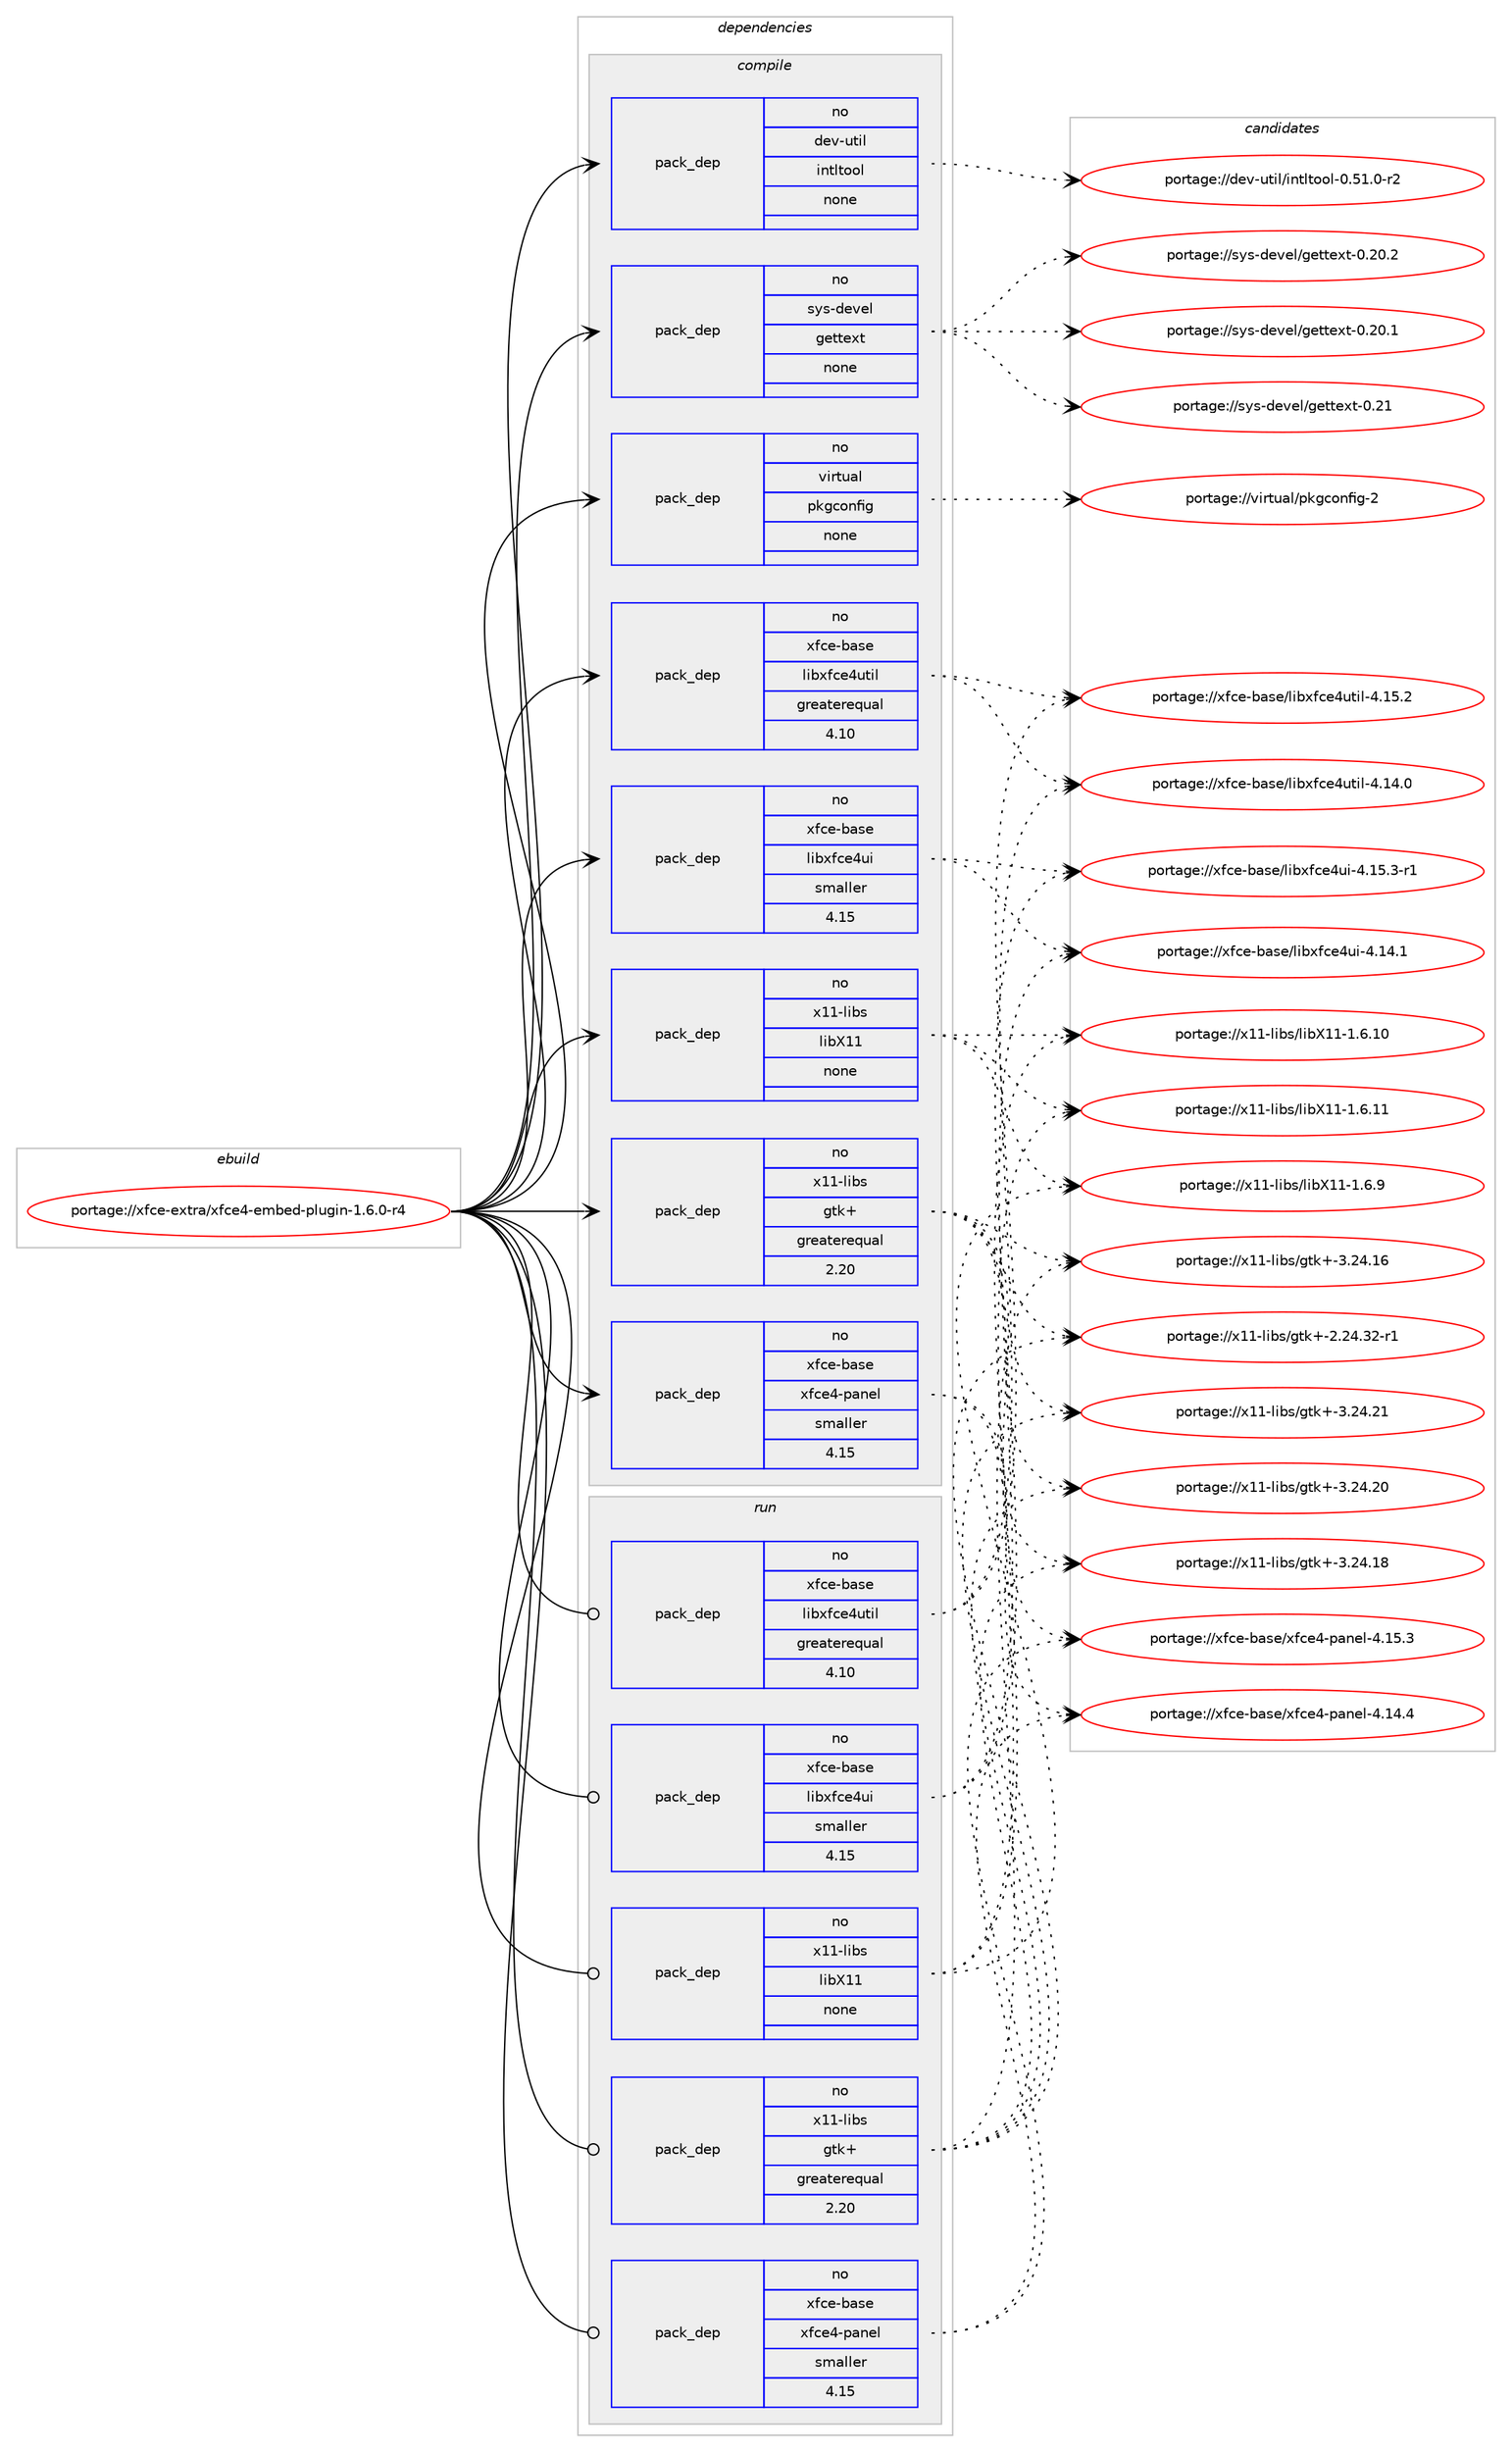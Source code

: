 digraph prolog {

# *************
# Graph options
# *************

newrank=true;
concentrate=true;
compound=true;
graph [rankdir=LR,fontname=Helvetica,fontsize=10,ranksep=1.5];#, ranksep=2.5, nodesep=0.2];
edge  [arrowhead=vee];
node  [fontname=Helvetica,fontsize=10];

# **********
# The ebuild
# **********

subgraph cluster_leftcol {
color=gray;
rank=same;
label=<<i>ebuild</i>>;
id [label="portage://xfce-extra/xfce4-embed-plugin-1.6.0-r4", color=red, width=4, href="../xfce-extra/xfce4-embed-plugin-1.6.0-r4.svg"];
}

# ****************
# The dependencies
# ****************

subgraph cluster_midcol {
color=gray;
label=<<i>dependencies</i>>;
subgraph cluster_compile {
fillcolor="#eeeeee";
style=filled;
label=<<i>compile</i>>;
subgraph pack149 {
dependency154 [label=<<TABLE BORDER="0" CELLBORDER="1" CELLSPACING="0" CELLPADDING="4" WIDTH="220"><TR><TD ROWSPAN="6" CELLPADDING="30">pack_dep</TD></TR><TR><TD WIDTH="110">no</TD></TR><TR><TD>dev-util</TD></TR><TR><TD>intltool</TD></TR><TR><TD>none</TD></TR><TR><TD></TD></TR></TABLE>>, shape=none, color=blue];
}
id:e -> dependency154:w [weight=20,style="solid",arrowhead="vee"];
subgraph pack150 {
dependency155 [label=<<TABLE BORDER="0" CELLBORDER="1" CELLSPACING="0" CELLPADDING="4" WIDTH="220"><TR><TD ROWSPAN="6" CELLPADDING="30">pack_dep</TD></TR><TR><TD WIDTH="110">no</TD></TR><TR><TD>sys-devel</TD></TR><TR><TD>gettext</TD></TR><TR><TD>none</TD></TR><TR><TD></TD></TR></TABLE>>, shape=none, color=blue];
}
id:e -> dependency155:w [weight=20,style="solid",arrowhead="vee"];
subgraph pack151 {
dependency156 [label=<<TABLE BORDER="0" CELLBORDER="1" CELLSPACING="0" CELLPADDING="4" WIDTH="220"><TR><TD ROWSPAN="6" CELLPADDING="30">pack_dep</TD></TR><TR><TD WIDTH="110">no</TD></TR><TR><TD>virtual</TD></TR><TR><TD>pkgconfig</TD></TR><TR><TD>none</TD></TR><TR><TD></TD></TR></TABLE>>, shape=none, color=blue];
}
id:e -> dependency156:w [weight=20,style="solid",arrowhead="vee"];
subgraph pack152 {
dependency157 [label=<<TABLE BORDER="0" CELLBORDER="1" CELLSPACING="0" CELLPADDING="4" WIDTH="220"><TR><TD ROWSPAN="6" CELLPADDING="30">pack_dep</TD></TR><TR><TD WIDTH="110">no</TD></TR><TR><TD>x11-libs</TD></TR><TR><TD>gtk+</TD></TR><TR><TD>greaterequal</TD></TR><TR><TD>2.20</TD></TR></TABLE>>, shape=none, color=blue];
}
id:e -> dependency157:w [weight=20,style="solid",arrowhead="vee"];
subgraph pack153 {
dependency158 [label=<<TABLE BORDER="0" CELLBORDER="1" CELLSPACING="0" CELLPADDING="4" WIDTH="220"><TR><TD ROWSPAN="6" CELLPADDING="30">pack_dep</TD></TR><TR><TD WIDTH="110">no</TD></TR><TR><TD>x11-libs</TD></TR><TR><TD>libX11</TD></TR><TR><TD>none</TD></TR><TR><TD></TD></TR></TABLE>>, shape=none, color=blue];
}
id:e -> dependency158:w [weight=20,style="solid",arrowhead="vee"];
subgraph pack154 {
dependency159 [label=<<TABLE BORDER="0" CELLBORDER="1" CELLSPACING="0" CELLPADDING="4" WIDTH="220"><TR><TD ROWSPAN="6" CELLPADDING="30">pack_dep</TD></TR><TR><TD WIDTH="110">no</TD></TR><TR><TD>xfce-base</TD></TR><TR><TD>libxfce4ui</TD></TR><TR><TD>smaller</TD></TR><TR><TD>4.15</TD></TR></TABLE>>, shape=none, color=blue];
}
id:e -> dependency159:w [weight=20,style="solid",arrowhead="vee"];
subgraph pack155 {
dependency160 [label=<<TABLE BORDER="0" CELLBORDER="1" CELLSPACING="0" CELLPADDING="4" WIDTH="220"><TR><TD ROWSPAN="6" CELLPADDING="30">pack_dep</TD></TR><TR><TD WIDTH="110">no</TD></TR><TR><TD>xfce-base</TD></TR><TR><TD>libxfce4util</TD></TR><TR><TD>greaterequal</TD></TR><TR><TD>4.10</TD></TR></TABLE>>, shape=none, color=blue];
}
id:e -> dependency160:w [weight=20,style="solid",arrowhead="vee"];
subgraph pack156 {
dependency161 [label=<<TABLE BORDER="0" CELLBORDER="1" CELLSPACING="0" CELLPADDING="4" WIDTH="220"><TR><TD ROWSPAN="6" CELLPADDING="30">pack_dep</TD></TR><TR><TD WIDTH="110">no</TD></TR><TR><TD>xfce-base</TD></TR><TR><TD>xfce4-panel</TD></TR><TR><TD>smaller</TD></TR><TR><TD>4.15</TD></TR></TABLE>>, shape=none, color=blue];
}
id:e -> dependency161:w [weight=20,style="solid",arrowhead="vee"];
}
subgraph cluster_compileandrun {
fillcolor="#eeeeee";
style=filled;
label=<<i>compile and run</i>>;
}
subgraph cluster_run {
fillcolor="#eeeeee";
style=filled;
label=<<i>run</i>>;
subgraph pack157 {
dependency162 [label=<<TABLE BORDER="0" CELLBORDER="1" CELLSPACING="0" CELLPADDING="4" WIDTH="220"><TR><TD ROWSPAN="6" CELLPADDING="30">pack_dep</TD></TR><TR><TD WIDTH="110">no</TD></TR><TR><TD>x11-libs</TD></TR><TR><TD>gtk+</TD></TR><TR><TD>greaterequal</TD></TR><TR><TD>2.20</TD></TR></TABLE>>, shape=none, color=blue];
}
id:e -> dependency162:w [weight=20,style="solid",arrowhead="odot"];
subgraph pack158 {
dependency163 [label=<<TABLE BORDER="0" CELLBORDER="1" CELLSPACING="0" CELLPADDING="4" WIDTH="220"><TR><TD ROWSPAN="6" CELLPADDING="30">pack_dep</TD></TR><TR><TD WIDTH="110">no</TD></TR><TR><TD>x11-libs</TD></TR><TR><TD>libX11</TD></TR><TR><TD>none</TD></TR><TR><TD></TD></TR></TABLE>>, shape=none, color=blue];
}
id:e -> dependency163:w [weight=20,style="solid",arrowhead="odot"];
subgraph pack159 {
dependency164 [label=<<TABLE BORDER="0" CELLBORDER="1" CELLSPACING="0" CELLPADDING="4" WIDTH="220"><TR><TD ROWSPAN="6" CELLPADDING="30">pack_dep</TD></TR><TR><TD WIDTH="110">no</TD></TR><TR><TD>xfce-base</TD></TR><TR><TD>libxfce4ui</TD></TR><TR><TD>smaller</TD></TR><TR><TD>4.15</TD></TR></TABLE>>, shape=none, color=blue];
}
id:e -> dependency164:w [weight=20,style="solid",arrowhead="odot"];
subgraph pack160 {
dependency165 [label=<<TABLE BORDER="0" CELLBORDER="1" CELLSPACING="0" CELLPADDING="4" WIDTH="220"><TR><TD ROWSPAN="6" CELLPADDING="30">pack_dep</TD></TR><TR><TD WIDTH="110">no</TD></TR><TR><TD>xfce-base</TD></TR><TR><TD>libxfce4util</TD></TR><TR><TD>greaterequal</TD></TR><TR><TD>4.10</TD></TR></TABLE>>, shape=none, color=blue];
}
id:e -> dependency165:w [weight=20,style="solid",arrowhead="odot"];
subgraph pack161 {
dependency166 [label=<<TABLE BORDER="0" CELLBORDER="1" CELLSPACING="0" CELLPADDING="4" WIDTH="220"><TR><TD ROWSPAN="6" CELLPADDING="30">pack_dep</TD></TR><TR><TD WIDTH="110">no</TD></TR><TR><TD>xfce-base</TD></TR><TR><TD>xfce4-panel</TD></TR><TR><TD>smaller</TD></TR><TR><TD>4.15</TD></TR></TABLE>>, shape=none, color=blue];
}
id:e -> dependency166:w [weight=20,style="solid",arrowhead="odot"];
}
}

# **************
# The candidates
# **************

subgraph cluster_choices {
rank=same;
color=gray;
label=<<i>candidates</i>>;

subgraph choice149 {
color=black;
nodesep=1;
choice1001011184511711610510847105110116108116111111108454846534946484511450 [label="portage://dev-util/intltool-0.51.0-r2", color=red, width=4,href="../dev-util/intltool-0.51.0-r2.svg"];
dependency154:e -> choice1001011184511711610510847105110116108116111111108454846534946484511450:w [style=dotted,weight="100"];
}
subgraph choice150 {
color=black;
nodesep=1;
choice11512111545100101118101108471031011161161011201164548465049 [label="portage://sys-devel/gettext-0.21", color=red, width=4,href="../sys-devel/gettext-0.21.svg"];
choice115121115451001011181011084710310111611610112011645484650484650 [label="portage://sys-devel/gettext-0.20.2", color=red, width=4,href="../sys-devel/gettext-0.20.2.svg"];
choice115121115451001011181011084710310111611610112011645484650484649 [label="portage://sys-devel/gettext-0.20.1", color=red, width=4,href="../sys-devel/gettext-0.20.1.svg"];
dependency155:e -> choice11512111545100101118101108471031011161161011201164548465049:w [style=dotted,weight="100"];
dependency155:e -> choice115121115451001011181011084710310111611610112011645484650484650:w [style=dotted,weight="100"];
dependency155:e -> choice115121115451001011181011084710310111611610112011645484650484649:w [style=dotted,weight="100"];
}
subgraph choice151 {
color=black;
nodesep=1;
choice1181051141161179710847112107103991111101021051034550 [label="portage://virtual/pkgconfig-2", color=red, width=4,href="../virtual/pkgconfig-2.svg"];
dependency156:e -> choice1181051141161179710847112107103991111101021051034550:w [style=dotted,weight="100"];
}
subgraph choice152 {
color=black;
nodesep=1;
choice1204949451081059811547103116107434551465052465049 [label="portage://x11-libs/gtk+-3.24.21", color=red, width=4,href="../x11-libs/gtk+-3.24.21.svg"];
choice1204949451081059811547103116107434551465052465048 [label="portage://x11-libs/gtk+-3.24.20", color=red, width=4,href="../x11-libs/gtk+-3.24.20.svg"];
choice1204949451081059811547103116107434551465052464956 [label="portage://x11-libs/gtk+-3.24.18", color=red, width=4,href="../x11-libs/gtk+-3.24.18.svg"];
choice1204949451081059811547103116107434551465052464954 [label="portage://x11-libs/gtk+-3.24.16", color=red, width=4,href="../x11-libs/gtk+-3.24.16.svg"];
choice12049494510810598115471031161074345504650524651504511449 [label="portage://x11-libs/gtk+-2.24.32-r1", color=red, width=4,href="../x11-libs/gtk+-2.24.32-r1.svg"];
dependency157:e -> choice1204949451081059811547103116107434551465052465049:w [style=dotted,weight="100"];
dependency157:e -> choice1204949451081059811547103116107434551465052465048:w [style=dotted,weight="100"];
dependency157:e -> choice1204949451081059811547103116107434551465052464956:w [style=dotted,weight="100"];
dependency157:e -> choice1204949451081059811547103116107434551465052464954:w [style=dotted,weight="100"];
dependency157:e -> choice12049494510810598115471031161074345504650524651504511449:w [style=dotted,weight="100"];
}
subgraph choice153 {
color=black;
nodesep=1;
choice120494945108105981154710810598884949454946544657 [label="portage://x11-libs/libX11-1.6.9", color=red, width=4,href="../x11-libs/libX11-1.6.9.svg"];
choice12049494510810598115471081059888494945494654464949 [label="portage://x11-libs/libX11-1.6.11", color=red, width=4,href="../x11-libs/libX11-1.6.11.svg"];
choice12049494510810598115471081059888494945494654464948 [label="portage://x11-libs/libX11-1.6.10", color=red, width=4,href="../x11-libs/libX11-1.6.10.svg"];
dependency158:e -> choice120494945108105981154710810598884949454946544657:w [style=dotted,weight="100"];
dependency158:e -> choice12049494510810598115471081059888494945494654464949:w [style=dotted,weight="100"];
dependency158:e -> choice12049494510810598115471081059888494945494654464948:w [style=dotted,weight="100"];
}
subgraph choice154 {
color=black;
nodesep=1;
choice1201029910145989711510147108105981201029910152117105455246495346514511449 [label="portage://xfce-base/libxfce4ui-4.15.3-r1", color=red, width=4,href="../xfce-base/libxfce4ui-4.15.3-r1.svg"];
choice120102991014598971151014710810598120102991015211710545524649524649 [label="portage://xfce-base/libxfce4ui-4.14.1", color=red, width=4,href="../xfce-base/libxfce4ui-4.14.1.svg"];
dependency159:e -> choice1201029910145989711510147108105981201029910152117105455246495346514511449:w [style=dotted,weight="100"];
dependency159:e -> choice120102991014598971151014710810598120102991015211710545524649524649:w [style=dotted,weight="100"];
}
subgraph choice155 {
color=black;
nodesep=1;
choice120102991014598971151014710810598120102991015211711610510845524649534650 [label="portage://xfce-base/libxfce4util-4.15.2", color=red, width=4,href="../xfce-base/libxfce4util-4.15.2.svg"];
choice120102991014598971151014710810598120102991015211711610510845524649524648 [label="portage://xfce-base/libxfce4util-4.14.0", color=red, width=4,href="../xfce-base/libxfce4util-4.14.0.svg"];
dependency160:e -> choice120102991014598971151014710810598120102991015211711610510845524649534650:w [style=dotted,weight="100"];
dependency160:e -> choice120102991014598971151014710810598120102991015211711610510845524649524648:w [style=dotted,weight="100"];
}
subgraph choice156 {
color=black;
nodesep=1;
choice12010299101459897115101471201029910152451129711010110845524649534651 [label="portage://xfce-base/xfce4-panel-4.15.3", color=red, width=4,href="../xfce-base/xfce4-panel-4.15.3.svg"];
choice12010299101459897115101471201029910152451129711010110845524649524652 [label="portage://xfce-base/xfce4-panel-4.14.4", color=red, width=4,href="../xfce-base/xfce4-panel-4.14.4.svg"];
dependency161:e -> choice12010299101459897115101471201029910152451129711010110845524649534651:w [style=dotted,weight="100"];
dependency161:e -> choice12010299101459897115101471201029910152451129711010110845524649524652:w [style=dotted,weight="100"];
}
subgraph choice157 {
color=black;
nodesep=1;
choice1204949451081059811547103116107434551465052465049 [label="portage://x11-libs/gtk+-3.24.21", color=red, width=4,href="../x11-libs/gtk+-3.24.21.svg"];
choice1204949451081059811547103116107434551465052465048 [label="portage://x11-libs/gtk+-3.24.20", color=red, width=4,href="../x11-libs/gtk+-3.24.20.svg"];
choice1204949451081059811547103116107434551465052464956 [label="portage://x11-libs/gtk+-3.24.18", color=red, width=4,href="../x11-libs/gtk+-3.24.18.svg"];
choice1204949451081059811547103116107434551465052464954 [label="portage://x11-libs/gtk+-3.24.16", color=red, width=4,href="../x11-libs/gtk+-3.24.16.svg"];
choice12049494510810598115471031161074345504650524651504511449 [label="portage://x11-libs/gtk+-2.24.32-r1", color=red, width=4,href="../x11-libs/gtk+-2.24.32-r1.svg"];
dependency162:e -> choice1204949451081059811547103116107434551465052465049:w [style=dotted,weight="100"];
dependency162:e -> choice1204949451081059811547103116107434551465052465048:w [style=dotted,weight="100"];
dependency162:e -> choice1204949451081059811547103116107434551465052464956:w [style=dotted,weight="100"];
dependency162:e -> choice1204949451081059811547103116107434551465052464954:w [style=dotted,weight="100"];
dependency162:e -> choice12049494510810598115471031161074345504650524651504511449:w [style=dotted,weight="100"];
}
subgraph choice158 {
color=black;
nodesep=1;
choice120494945108105981154710810598884949454946544657 [label="portage://x11-libs/libX11-1.6.9", color=red, width=4,href="../x11-libs/libX11-1.6.9.svg"];
choice12049494510810598115471081059888494945494654464949 [label="portage://x11-libs/libX11-1.6.11", color=red, width=4,href="../x11-libs/libX11-1.6.11.svg"];
choice12049494510810598115471081059888494945494654464948 [label="portage://x11-libs/libX11-1.6.10", color=red, width=4,href="../x11-libs/libX11-1.6.10.svg"];
dependency163:e -> choice120494945108105981154710810598884949454946544657:w [style=dotted,weight="100"];
dependency163:e -> choice12049494510810598115471081059888494945494654464949:w [style=dotted,weight="100"];
dependency163:e -> choice12049494510810598115471081059888494945494654464948:w [style=dotted,weight="100"];
}
subgraph choice159 {
color=black;
nodesep=1;
choice1201029910145989711510147108105981201029910152117105455246495346514511449 [label="portage://xfce-base/libxfce4ui-4.15.3-r1", color=red, width=4,href="../xfce-base/libxfce4ui-4.15.3-r1.svg"];
choice120102991014598971151014710810598120102991015211710545524649524649 [label="portage://xfce-base/libxfce4ui-4.14.1", color=red, width=4,href="../xfce-base/libxfce4ui-4.14.1.svg"];
dependency164:e -> choice1201029910145989711510147108105981201029910152117105455246495346514511449:w [style=dotted,weight="100"];
dependency164:e -> choice120102991014598971151014710810598120102991015211710545524649524649:w [style=dotted,weight="100"];
}
subgraph choice160 {
color=black;
nodesep=1;
choice120102991014598971151014710810598120102991015211711610510845524649534650 [label="portage://xfce-base/libxfce4util-4.15.2", color=red, width=4,href="../xfce-base/libxfce4util-4.15.2.svg"];
choice120102991014598971151014710810598120102991015211711610510845524649524648 [label="portage://xfce-base/libxfce4util-4.14.0", color=red, width=4,href="../xfce-base/libxfce4util-4.14.0.svg"];
dependency165:e -> choice120102991014598971151014710810598120102991015211711610510845524649534650:w [style=dotted,weight="100"];
dependency165:e -> choice120102991014598971151014710810598120102991015211711610510845524649524648:w [style=dotted,weight="100"];
}
subgraph choice161 {
color=black;
nodesep=1;
choice12010299101459897115101471201029910152451129711010110845524649534651 [label="portage://xfce-base/xfce4-panel-4.15.3", color=red, width=4,href="../xfce-base/xfce4-panel-4.15.3.svg"];
choice12010299101459897115101471201029910152451129711010110845524649524652 [label="portage://xfce-base/xfce4-panel-4.14.4", color=red, width=4,href="../xfce-base/xfce4-panel-4.14.4.svg"];
dependency166:e -> choice12010299101459897115101471201029910152451129711010110845524649534651:w [style=dotted,weight="100"];
dependency166:e -> choice12010299101459897115101471201029910152451129711010110845524649524652:w [style=dotted,weight="100"];
}
}

}
